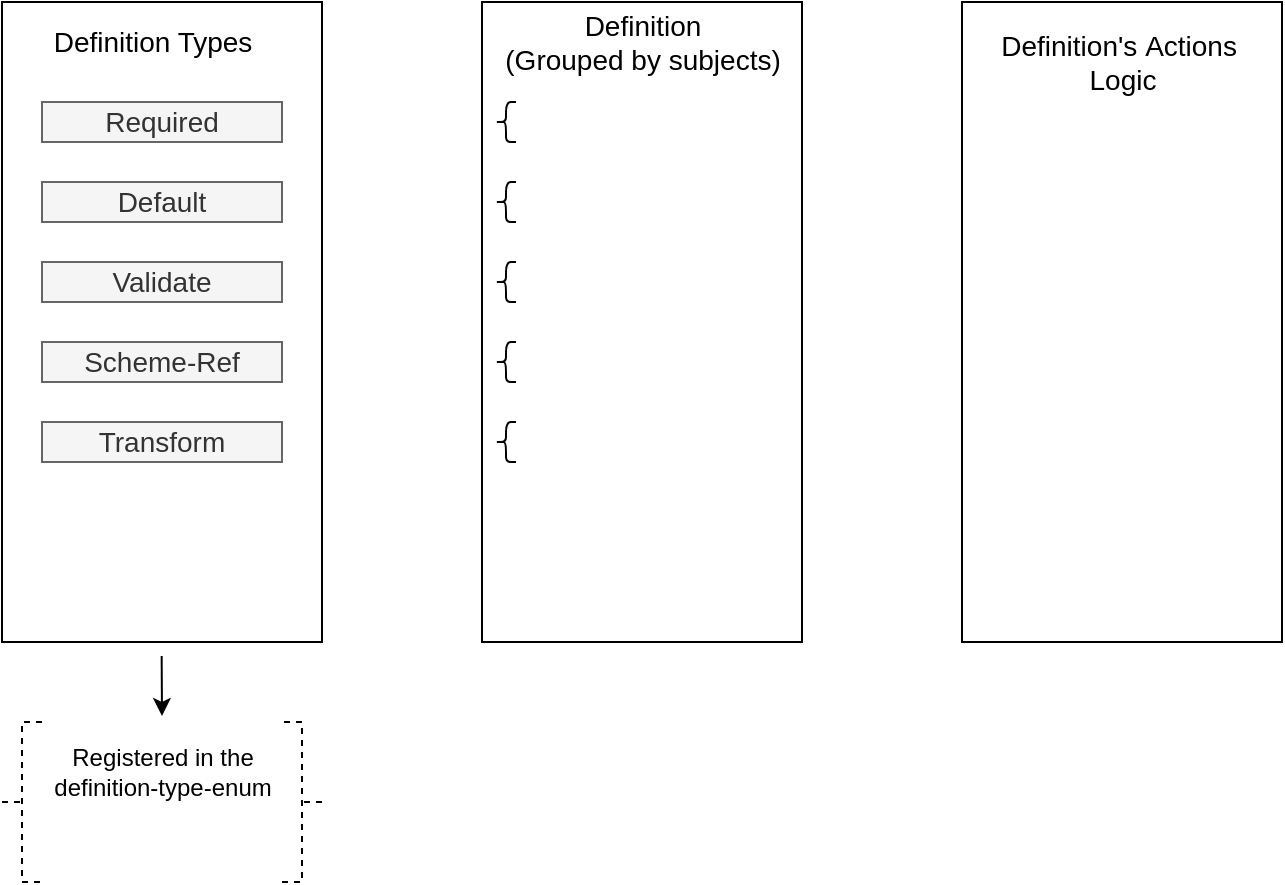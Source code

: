 <mxfile version="13.1.3">
    <diagram id="6hGFLwfOUW9BJ-s0fimq" name="Page-1">
        <mxGraphModel dx="646" dy="373" grid="1" gridSize="10" guides="1" tooltips="1" connect="1" arrows="1" fold="1" page="1" pageScale="1" pageWidth="827" pageHeight="1169" math="0" shadow="0">
            <root>
                <mxCell id="0"/>
                <mxCell id="1" parent="0"/>
                <mxCell id="2" value="" style="rounded=0;whiteSpace=wrap;html=1;" vertex="1" parent="1">
                    <mxGeometry x="40" y="120" width="160" height="320" as="geometry"/>
                </mxCell>
                <mxCell id="4" value="" style="rounded=0;whiteSpace=wrap;html=1;" vertex="1" parent="1">
                    <mxGeometry x="520" y="120" width="160" height="320" as="geometry"/>
                </mxCell>
                <mxCell id="5" value="&lt;font style=&quot;font-size: 14px&quot;&gt;Validate&lt;/font&gt;" style="rounded=0;whiteSpace=wrap;html=1;fillColor=#f5f5f5;strokeColor=#666666;fontColor=#333333;" vertex="1" parent="1">
                    <mxGeometry x="60" y="250" width="120" height="20" as="geometry"/>
                </mxCell>
                <mxCell id="6" value="&lt;font style=&quot;font-size: 14px&quot;&gt;Definition Types&lt;/font&gt;" style="text;html=1;align=center;verticalAlign=middle;resizable=0;points=[];autosize=1;" vertex="1" parent="1">
                    <mxGeometry x="55" y="130" width="120" height="20" as="geometry"/>
                </mxCell>
                <mxCell id="7" value="&lt;font style=&quot;font-size: 14px&quot;&gt;Transform&lt;/font&gt;" style="rounded=0;whiteSpace=wrap;html=1;fillColor=#f5f5f5;strokeColor=#666666;fontColor=#333333;" vertex="1" parent="1">
                    <mxGeometry x="60" y="330" width="120" height="20" as="geometry"/>
                </mxCell>
                <mxCell id="8" value="&lt;font style=&quot;font-size: 14px&quot;&gt;Required&lt;/font&gt;" style="rounded=0;whiteSpace=wrap;html=1;fillColor=#f5f5f5;strokeColor=#666666;fontColor=#333333;" vertex="1" parent="1">
                    <mxGeometry x="60" y="170" width="120" height="20" as="geometry"/>
                </mxCell>
                <mxCell id="9" value="&lt;font style=&quot;font-size: 14px&quot;&gt;Scheme-Ref&lt;/font&gt;" style="rounded=0;whiteSpace=wrap;html=1;fillColor=#f5f5f5;strokeColor=#666666;fontColor=#333333;" vertex="1" parent="1">
                    <mxGeometry x="60" y="290" width="120" height="20" as="geometry"/>
                </mxCell>
                <mxCell id="10" value="&lt;font style=&quot;font-size: 14px&quot;&gt;Default&lt;/font&gt;" style="rounded=0;whiteSpace=wrap;html=1;fillColor=#f5f5f5;strokeColor=#666666;fontColor=#333333;" vertex="1" parent="1">
                    <mxGeometry x="60" y="210" width="120" height="20" as="geometry"/>
                </mxCell>
                <mxCell id="13" value="" style="rounded=0;whiteSpace=wrap;html=1;" vertex="1" parent="1">
                    <mxGeometry x="280" y="120" width="160" height="320" as="geometry"/>
                </mxCell>
                <mxCell id="14" value="&lt;font style=&quot;font-size: 14px&quot;&gt;Definition &lt;br&gt;(Grouped by subjects)&lt;/font&gt;" style="text;html=1;align=center;verticalAlign=middle;resizable=0;points=[];autosize=1;" vertex="1" parent="1">
                    <mxGeometry x="285" y="120" width="150" height="40" as="geometry"/>
                </mxCell>
                <mxCell id="16" value="" style="shape=curlyBracket;whiteSpace=wrap;html=1;rounded=1;" vertex="1" parent="1">
                    <mxGeometry x="287" y="170" width="10" height="20" as="geometry"/>
                </mxCell>
                <mxCell id="20" value="Registered in the &lt;br&gt;definition-type-enum" style="text;html=1;align=center;verticalAlign=middle;resizable=0;points=[];autosize=1;" vertex="1" parent="1">
                    <mxGeometry x="60" y="490" width="120" height="30" as="geometry"/>
                </mxCell>
                <mxCell id="21" value="" style="strokeWidth=1;html=1;shape=mxgraph.flowchart.annotation_2;align=left;labelPosition=right;pointerEvents=1;dashed=1;" vertex="1" parent="1">
                    <mxGeometry x="40" y="480" width="20" height="80" as="geometry"/>
                </mxCell>
                <mxCell id="22" value="" style="strokeWidth=1;html=1;shape=mxgraph.flowchart.annotation_2;align=left;labelPosition=right;pointerEvents=1;rotation=-180;dashed=1;" vertex="1" parent="1">
                    <mxGeometry x="180" y="480" width="20" height="80" as="geometry"/>
                </mxCell>
                <mxCell id="23" value="" style="endArrow=classic;html=1;" edge="1" parent="1">
                    <mxGeometry width="50" height="50" relative="1" as="geometry">
                        <mxPoint x="119.83" y="447" as="sourcePoint"/>
                        <mxPoint x="120" y="477" as="targetPoint"/>
                    </mxGeometry>
                </mxCell>
                <mxCell id="24" value="&lt;span style=&quot;font-size: 14px&quot;&gt;Definition's&amp;nbsp;&lt;/span&gt;&lt;span style=&quot;font-size: 14px&quot;&gt;Actions&lt;/span&gt;&lt;span style=&quot;font-size: 14px&quot;&gt;&amp;nbsp;&lt;br&gt;Logic&lt;/span&gt;" style="text;html=1;align=center;verticalAlign=middle;resizable=0;points=[];autosize=1;" vertex="1" parent="1">
                    <mxGeometry x="530" y="130" width="140" height="40" as="geometry"/>
                </mxCell>
                <mxCell id="30" value="&lt;font color=&quot;#ffffff&quot;&gt;&lt;span style=&quot;font-size: 14px&quot;&gt;Required&amp;nbsp;&lt;/span&gt;&lt;span style=&quot;font-size: 14px&quot;&gt;Definitions&lt;/span&gt;&lt;/font&gt;" style="text;html=1;align=left;verticalAlign=middle;resizable=0;points=[];autosize=1;" vertex="1" parent="1">
                    <mxGeometry x="297" y="170" width="140" height="20" as="geometry"/>
                </mxCell>
                <mxCell id="31" value="" style="shape=curlyBracket;whiteSpace=wrap;html=1;rounded=1;" vertex="1" parent="1">
                    <mxGeometry x="287" y="210" width="10" height="20" as="geometry"/>
                </mxCell>
                <mxCell id="32" value="&lt;font color=&quot;#ffffff&quot;&gt;&lt;span style=&quot;font-size: 14px&quot;&gt;Default&lt;/span&gt;&lt;span style=&quot;font-size: 14px&quot;&gt;&amp;nbsp;&lt;/span&gt;&lt;span style=&quot;font-size: 14px&quot;&gt;Definitions&lt;/span&gt;&lt;/font&gt;" style="text;html=1;align=left;verticalAlign=middle;resizable=0;points=[];autosize=1;" vertex="1" parent="1">
                    <mxGeometry x="297" y="210" width="130" height="20" as="geometry"/>
                </mxCell>
                <mxCell id="33" value="" style="shape=curlyBracket;whiteSpace=wrap;html=1;rounded=1;" vertex="1" parent="1">
                    <mxGeometry x="287" y="250" width="10" height="20" as="geometry"/>
                </mxCell>
                <mxCell id="34" value="&lt;font color=&quot;#ffffff&quot;&gt;&lt;span style=&quot;font-size: 14px&quot;&gt;Validate&lt;/span&gt;&lt;span style=&quot;font-size: 14px&quot;&gt;&amp;nbsp;&lt;/span&gt;&lt;span style=&quot;font-size: 14px&quot;&gt;Definitions&lt;/span&gt;&lt;/font&gt;" style="text;html=1;align=left;verticalAlign=middle;resizable=0;points=[];autosize=1;" vertex="1" parent="1">
                    <mxGeometry x="297" y="250" width="130" height="20" as="geometry"/>
                </mxCell>
                <mxCell id="35" value="" style="shape=curlyBracket;whiteSpace=wrap;html=1;rounded=1;" vertex="1" parent="1">
                    <mxGeometry x="287" y="290" width="10" height="20" as="geometry"/>
                </mxCell>
                <mxCell id="36" value="&lt;font color=&quot;#ffffff&quot;&gt;&lt;span style=&quot;font-size: 14px&quot;&gt;Scheme-Ref&lt;/span&gt;&lt;span style=&quot;font-size: 14px&quot;&gt;&amp;nbsp;&lt;/span&gt;&lt;span style=&quot;font-size: 14px&quot;&gt;Def'&lt;/span&gt;&lt;/font&gt;" style="text;html=1;align=left;verticalAlign=middle;resizable=0;points=[];autosize=1;" vertex="1" parent="1">
                    <mxGeometry x="297" y="290" width="120" height="20" as="geometry"/>
                </mxCell>
                <mxCell id="39" value="" style="shape=curlyBracket;whiteSpace=wrap;html=1;rounded=1;" vertex="1" parent="1">
                    <mxGeometry x="287" y="330" width="10" height="20" as="geometry"/>
                </mxCell>
                <mxCell id="40" value="&lt;font color=&quot;#ffffff&quot;&gt;&lt;span style=&quot;font-size: 14px&quot;&gt;Transform&lt;/span&gt;&lt;span style=&quot;font-size: 14px&quot;&gt;&amp;nbsp;&lt;/span&gt;&lt;span style=&quot;font-size: 14px&quot;&gt;Def'&lt;/span&gt;&lt;/font&gt;" style="text;html=1;align=left;verticalAlign=middle;resizable=0;points=[];autosize=1;" vertex="1" parent="1">
                    <mxGeometry x="297" y="330" width="110" height="20" as="geometry"/>
                </mxCell>
            </root>
        </mxGraphModel>
    </diagram>
</mxfile>